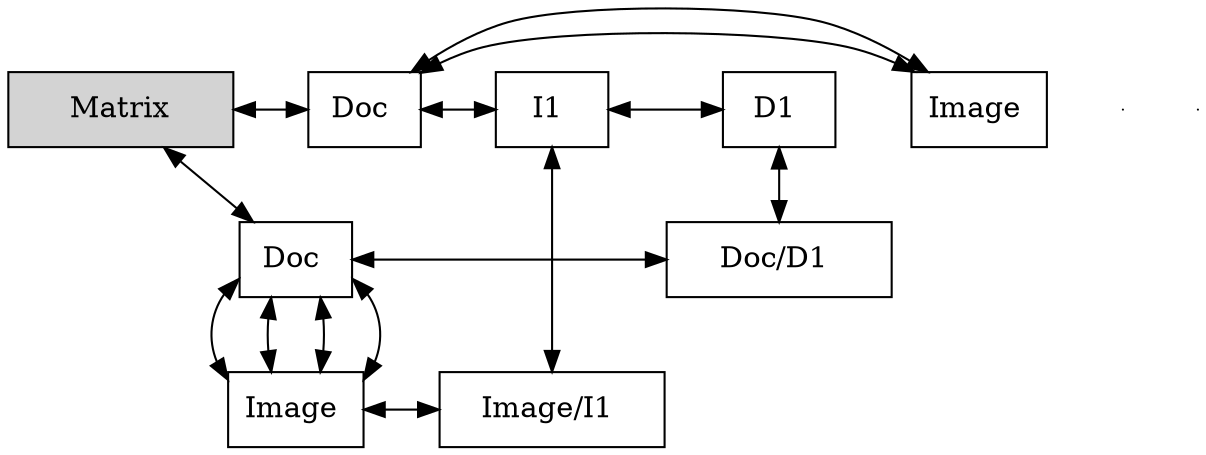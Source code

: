 digraph Sparse_Matrix{
node [shape=box]
graph[nodesep = 0.5];
Terminal [ label = "Matrix", width = 1.5, style = filled, group = 0 ];
e0[ shape = point, width = 0 ]
e1[ shape = point, width = 0 ]
Terminal -> YDoc [dir=both];
YDoc[label = "Doc " , group =0];
YDoc-> YImage[dir=both];
YDoc-> nD1_Doc[dir=both];
{ rank = same; YDoc; nD1_Doc }
YImage[label = "Image " , group =0];
YImage-> YDoc[dir=both];
YImage-> nI1_Image[dir=both];
{ rank = same; YImage; nI1_Image }
YDoc[label = "Doc " , group =0];
YDoc-> YImage[dir=both];
YImage[label = "Image " , group =0];
YImage-> YDoc[dir=both];
YDoc[label = "Doc " ,group =X0];
Terminal -> XDoc [dir=both];
XDoc[label = "Doc "  , group = XDoc];
XDoc-> XImage[dir=both];
{ rank = same; Terminal; XDoc }
XImage[label = "Image "  , group = XImage];
XImage-> XDoc[dir=both];
{ rank = same; Terminal; XImage }
XDoc[label = "Doc "  , group = XDoc];
XDoc-> XI1[dir=both];
{ rank = same; Terminal; XDoc }
XI1[label = "I1 "  , group = XI1];
XI1-> XD1[dir=both];
{ rank = same; Terminal; XI1 }
nI1_Image[label = "Image/I1 "   width = 1.5, group =XI1];
XI1->nI1_Image[dir=both];
XD1[label = "D1 " , group =XD1];
{ rank = same; Terminal; XD1 }
nD1_Doc[label = "Doc/D1 "   width = 1.5, group =XD1];
XD1-> nD1_Doc[dir=both];
}
